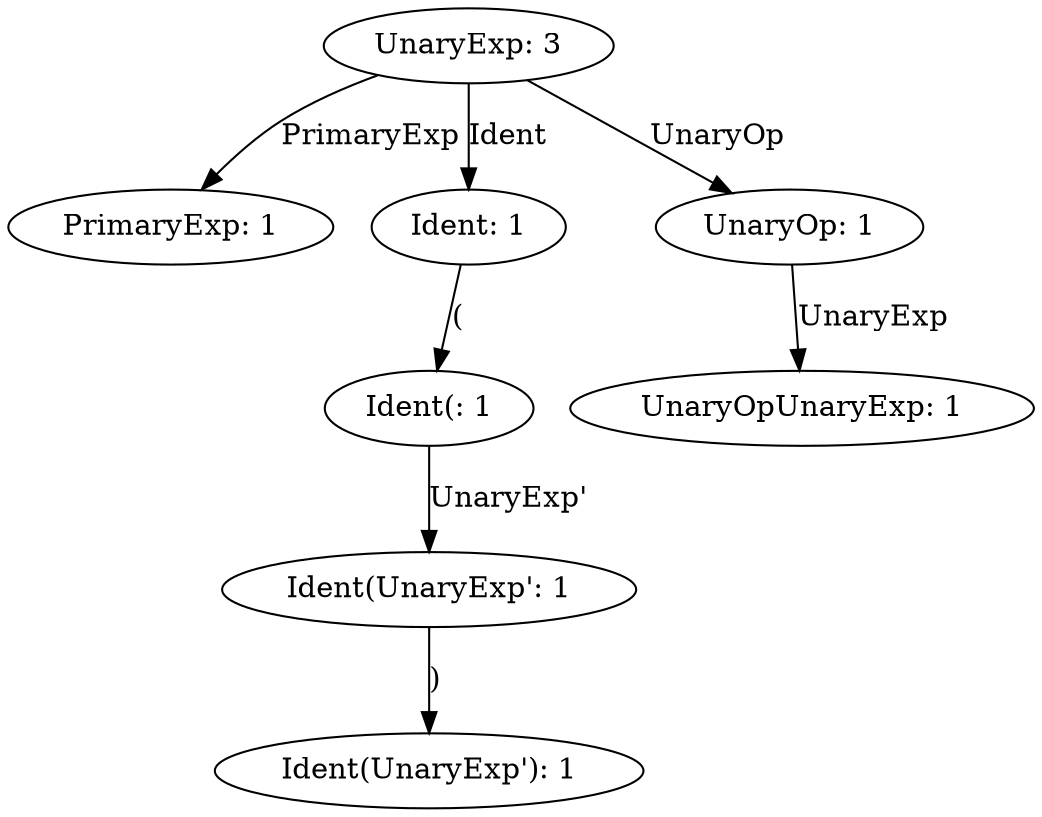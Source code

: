 digraph {
    0 [ label = "UnaryExp: 3" ]
    1 [ label = "PrimaryExp: 1" ]
    2 [ label = "Ident: 1" ]
    3 [ label = "Ident(: 1" ]
    4 [ label = "Ident(UnaryExp': 1" ]
    5 [ label = "Ident(UnaryExp'): 1" ]
    6 [ label = "UnaryOp: 1" ]
    7 [ label = "UnaryOpUnaryExp: 1" ]
    0 -> 1 [ label = "PrimaryExp" ]
    0 -> 2 [ label = "Ident" ]
    2 -> 3 [ label = "(" ]
    3 -> 4 [ label = "UnaryExp'" ]
    4 -> 5 [ label = ")" ]
    0 -> 6 [ label = "UnaryOp" ]
    6 -> 7 [ label = "UnaryExp" ]
}
